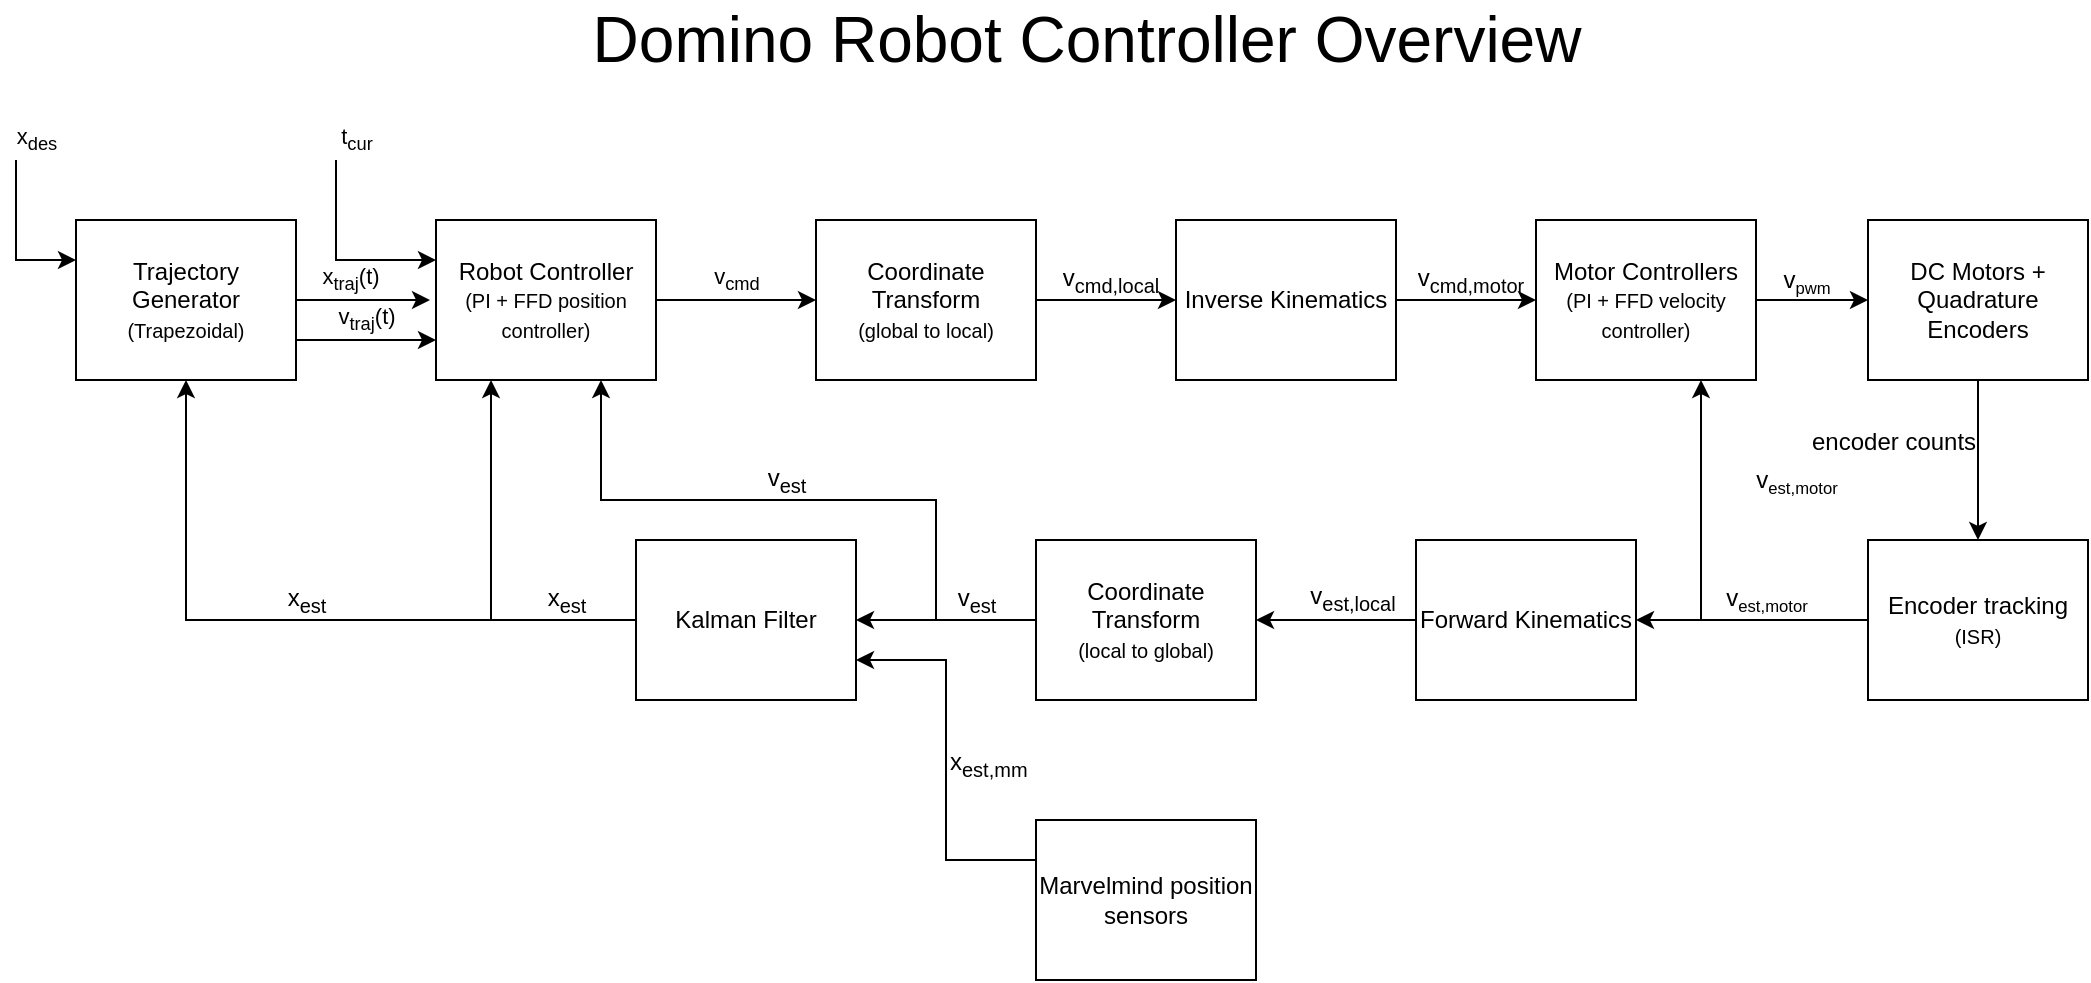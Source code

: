 <mxfile version="12.4.8" type="device"><diagram id="NM_vhxp-IM1YrRFfsY-A" name="Page-1"><mxGraphModel dx="1178" dy="613" grid="1" gridSize="10" guides="1" tooltips="1" connect="1" arrows="1" fold="1" page="1" pageScale="1" pageWidth="1100" pageHeight="850" math="0" shadow="0"><root><mxCell id="0"/><mxCell id="1" parent="0"/><mxCell id="nvtTGI3xQEWpClTkrUfT-3" value="x&lt;sub&gt;traj&lt;/sub&gt;(t)" style="edgeStyle=orthogonalEdgeStyle;rounded=0;orthogonalLoop=1;jettySize=auto;html=1;labelPosition=center;verticalLabelPosition=top;align=center;verticalAlign=bottom;fontColor=#000000;" parent="1" edge="1"><mxGeometry relative="1" as="geometry"><mxPoint x="157" y="320" as="sourcePoint"/><mxPoint x="237" y="320" as="targetPoint"/><mxPoint as="offset"/></mxGeometry></mxCell><mxCell id="nvtTGI3xQEWpClTkrUfT-21" value="v&lt;sub&gt;traj&lt;/sub&gt;(t)" style="edgeStyle=orthogonalEdgeStyle;rounded=0;orthogonalLoop=1;jettySize=auto;html=1;exitX=1;exitY=0.75;exitDx=0;exitDy=0;entryX=0;entryY=0.75;entryDx=0;entryDy=0;labelPosition=center;verticalLabelPosition=top;align=center;verticalAlign=bottom;fontColor=#000000;" parent="1" source="nvtTGI3xQEWpClTkrUfT-1" target="nvtTGI3xQEWpClTkrUfT-2" edge="1"><mxGeometry relative="1" as="geometry"/></mxCell><mxCell id="nvtTGI3xQEWpClTkrUfT-24" value="t&lt;sub&gt;cur&lt;/sub&gt;" style="edgeStyle=orthogonalEdgeStyle;rounded=0;orthogonalLoop=1;jettySize=auto;html=1;entryX=0;entryY=0.25;entryDx=0;entryDy=0;labelPosition=center;verticalLabelPosition=top;align=center;verticalAlign=bottom;fontColor=#000000;" parent="1" target="nvtTGI3xQEWpClTkrUfT-2" edge="1"><mxGeometry x="0.2" y="50" relative="1" as="geometry"><mxPoint x="190" y="250" as="sourcePoint"/><Array as="points"><mxPoint x="190" y="300"/></Array><mxPoint as="offset"/></mxGeometry></mxCell><mxCell id="nvtTGI3xQEWpClTkrUfT-26" value="x&lt;sub&gt;des&lt;/sub&gt;" style="edgeStyle=orthogonalEdgeStyle;rounded=0;orthogonalLoop=1;jettySize=auto;html=1;exitX=0;exitY=0.25;exitDx=0;exitDy=0;startArrow=classic;startFill=1;endArrow=none;endFill=0;labelPosition=center;verticalLabelPosition=top;align=center;verticalAlign=bottom;fontColor=#000000;" parent="1" source="nvtTGI3xQEWpClTkrUfT-1" edge="1"><mxGeometry x="1" y="-10" relative="1" as="geometry"><mxPoint x="30" y="250" as="targetPoint"/><Array as="points"><mxPoint x="30" y="300"/><mxPoint x="30" y="260"/></Array><mxPoint as="offset"/></mxGeometry></mxCell><mxCell id="nvtTGI3xQEWpClTkrUfT-1" value="Trajectory Generator&lt;br style=&quot;font-size: 10px&quot;&gt;&lt;font size=&quot;1&quot;&gt;(Trapezoidal)&lt;/font&gt;" style="rounded=0;whiteSpace=wrap;html=1;fontColor=#000000;" parent="1" vertex="1"><mxGeometry x="60" y="280" width="110" height="80" as="geometry"/></mxCell><mxCell id="nvtTGI3xQEWpClTkrUfT-5" value="v&lt;sub&gt;cmd&lt;/sub&gt;" style="edgeStyle=orthogonalEdgeStyle;rounded=0;orthogonalLoop=1;jettySize=auto;html=1;labelPosition=center;verticalLabelPosition=top;align=center;verticalAlign=bottom;fontColor=#000000;" parent="1" source="nvtTGI3xQEWpClTkrUfT-2" target="nvtTGI3xQEWpClTkrUfT-4" edge="1"><mxGeometry relative="1" as="geometry"/></mxCell><mxCell id="nvtTGI3xQEWpClTkrUfT-2" value="Robot Controller&lt;br style=&quot;font-size: 10px&quot;&gt;&lt;font size=&quot;1&quot;&gt;(PI + FFD position controller)&lt;/font&gt;" style="rounded=0;whiteSpace=wrap;html=1;fontColor=#000000;" parent="1" vertex="1"><mxGeometry x="240" y="280" width="110" height="80" as="geometry"/></mxCell><mxCell id="nvtTGI3xQEWpClTkrUfT-7" value="" style="edgeStyle=orthogonalEdgeStyle;rounded=0;orthogonalLoop=1;jettySize=auto;html=1;fontColor=#000000;" parent="1" source="nvtTGI3xQEWpClTkrUfT-4" target="nvtTGI3xQEWpClTkrUfT-6" edge="1"><mxGeometry relative="1" as="geometry"/></mxCell><mxCell id="nvtTGI3xQEWpClTkrUfT-36" value="v&lt;sub&gt;cmd,local&lt;/sub&gt;" style="text;html=1;align=center;verticalAlign=bottom;resizable=0;points=[];labelBackgroundColor=none;fontColor=#000000;labelPosition=center;verticalLabelPosition=top;" parent="nvtTGI3xQEWpClTkrUfT-7" vertex="1" connectable="0"><mxGeometry x="-0.348" y="1" relative="1" as="geometry"><mxPoint x="13.81" y="1" as="offset"/></mxGeometry></mxCell><mxCell id="nvtTGI3xQEWpClTkrUfT-4" value="Coordinate Transform&lt;br style=&quot;font-size: 10px&quot;&gt;&lt;font size=&quot;1&quot;&gt;(global to local)&lt;/font&gt;" style="rounded=0;whiteSpace=wrap;html=1;fontColor=#000000;" parent="1" vertex="1"><mxGeometry x="430" y="280" width="110" height="80" as="geometry"/></mxCell><mxCell id="nvtTGI3xQEWpClTkrUfT-9" value="" style="edgeStyle=orthogonalEdgeStyle;rounded=0;orthogonalLoop=1;jettySize=auto;html=1;fontColor=#000000;" parent="1" source="nvtTGI3xQEWpClTkrUfT-6" target="nvtTGI3xQEWpClTkrUfT-8" edge="1"><mxGeometry relative="1" as="geometry"/></mxCell><mxCell id="nvtTGI3xQEWpClTkrUfT-37" value="v&lt;sub&gt;cmd,motor&lt;/sub&gt;" style="text;html=1;align=center;verticalAlign=bottom;resizable=0;points=[];labelBackgroundColor=none;fontColor=#000000;labelPosition=center;verticalLabelPosition=top;" parent="nvtTGI3xQEWpClTkrUfT-9" vertex="1" connectable="0"><mxGeometry x="-0.348" y="1" relative="1" as="geometry"><mxPoint x="13.81" y="1" as="offset"/></mxGeometry></mxCell><mxCell id="nvtTGI3xQEWpClTkrUfT-6" value="Inverse Kinematics" style="rounded=0;whiteSpace=wrap;html=1;fontColor=#000000;" parent="1" vertex="1"><mxGeometry x="610" y="280" width="110" height="80" as="geometry"/></mxCell><mxCell id="nvtTGI3xQEWpClTkrUfT-11" value="" style="edgeStyle=orthogonalEdgeStyle;rounded=0;orthogonalLoop=1;jettySize=auto;html=1;fontColor=#000000;" parent="1" source="nvtTGI3xQEWpClTkrUfT-8" target="nvtTGI3xQEWpClTkrUfT-10" edge="1"><mxGeometry relative="1" as="geometry"/></mxCell><mxCell id="nvtTGI3xQEWpClTkrUfT-38" value="v&lt;span style=&quot;font-size: 10px&quot;&gt;&lt;sub&gt;pwm&lt;/sub&gt;&lt;/span&gt;" style="text;html=1;align=center;verticalAlign=bottom;resizable=0;points=[];labelBackgroundColor=none;fontColor=#000000;labelPosition=center;verticalLabelPosition=top;" parent="nvtTGI3xQEWpClTkrUfT-11" vertex="1" connectable="0"><mxGeometry x="-0.121" relative="1" as="geometry"><mxPoint as="offset"/></mxGeometry></mxCell><mxCell id="nvtTGI3xQEWpClTkrUfT-8" value="Motor Controllers&lt;br style=&quot;font-size: 10px&quot;&gt;&lt;font size=&quot;1&quot;&gt;(PI + FFD velocity controller)&lt;/font&gt;" style="rounded=0;whiteSpace=wrap;html=1;fontColor=#000000;" parent="1" vertex="1"><mxGeometry x="790" y="280" width="110" height="80" as="geometry"/></mxCell><mxCell id="nvtTGI3xQEWpClTkrUfT-13" value="" style="edgeStyle=orthogonalEdgeStyle;rounded=0;orthogonalLoop=1;jettySize=auto;html=1;fontColor=#000000;" parent="1" source="nvtTGI3xQEWpClTkrUfT-10" target="nvtTGI3xQEWpClTkrUfT-12" edge="1"><mxGeometry relative="1" as="geometry"/></mxCell><mxCell id="nvtTGI3xQEWpClTkrUfT-51" value="encoder counts" style="text;html=1;align=left;verticalAlign=middle;resizable=0;points=[];labelBackgroundColor=none;fontColor=#000000;labelPosition=right;verticalLabelPosition=middle;" parent="nvtTGI3xQEWpClTkrUfT-13" vertex="1" connectable="0"><mxGeometry x="-0.293" y="2" relative="1" as="geometry"><mxPoint x="-87" y="2" as="offset"/></mxGeometry></mxCell><mxCell id="nvtTGI3xQEWpClTkrUfT-10" value="DC Motors + Quadrature Encoders" style="rounded=0;whiteSpace=wrap;html=1;fontColor=#000000;" parent="1" vertex="1"><mxGeometry x="956" y="280" width="110" height="80" as="geometry"/></mxCell><mxCell id="nvtTGI3xQEWpClTkrUfT-15" value="" style="edgeStyle=orthogonalEdgeStyle;rounded=0;orthogonalLoop=1;jettySize=auto;html=1;fontColor=#000000;" parent="1" source="nvtTGI3xQEWpClTkrUfT-12" target="nvtTGI3xQEWpClTkrUfT-14" edge="1"><mxGeometry relative="1" as="geometry"/></mxCell><mxCell id="nvtTGI3xQEWpClTkrUfT-39" value="v&lt;span style=&quot;font-size: 10px&quot;&gt;&lt;sub&gt;est,motor&lt;/sub&gt;&lt;/span&gt;" style="text;html=1;align=center;verticalAlign=bottom;resizable=0;points=[];labelBackgroundColor=none;fontColor=#000000;labelPosition=center;verticalLabelPosition=top;" parent="nvtTGI3xQEWpClTkrUfT-15" vertex="1" connectable="0"><mxGeometry x="-0.117" y="-1" relative="1" as="geometry"><mxPoint as="offset"/></mxGeometry></mxCell><mxCell id="nvtTGI3xQEWpClTkrUfT-40" style="edgeStyle=orthogonalEdgeStyle;rounded=0;orthogonalLoop=1;jettySize=auto;html=1;exitX=0;exitY=0.5;exitDx=0;exitDy=0;entryX=0.75;entryY=1;entryDx=0;entryDy=0;startArrow=none;startFill=0;endArrow=classic;endFill=1;fontColor=#000000;" parent="1" source="nvtTGI3xQEWpClTkrUfT-12" target="nvtTGI3xQEWpClTkrUfT-8" edge="1"><mxGeometry relative="1" as="geometry"/></mxCell><mxCell id="nvtTGI3xQEWpClTkrUfT-12" value="Encoder tracking&lt;br&gt;&lt;font style=&quot;font-size: 10px&quot;&gt;(ISR)&lt;/font&gt;" style="rounded=0;whiteSpace=wrap;html=1;fontColor=#000000;" parent="1" vertex="1"><mxGeometry x="956" y="440" width="110" height="80" as="geometry"/></mxCell><mxCell id="nvtTGI3xQEWpClTkrUfT-17" value="" style="edgeStyle=orthogonalEdgeStyle;rounded=0;orthogonalLoop=1;jettySize=auto;html=1;fontColor=#000000;" parent="1" source="nvtTGI3xQEWpClTkrUfT-14" target="nvtTGI3xQEWpClTkrUfT-16" edge="1"><mxGeometry relative="1" as="geometry"/></mxCell><mxCell id="nvtTGI3xQEWpClTkrUfT-41" value="v&lt;sub&gt;est,local&lt;/sub&gt;" style="text;html=1;align=center;verticalAlign=bottom;resizable=0;points=[];labelBackgroundColor=none;fontColor=#000000;labelPosition=center;verticalLabelPosition=top;" parent="nvtTGI3xQEWpClTkrUfT-17" vertex="1" connectable="0"><mxGeometry x="-0.2" y="-1" relative="1" as="geometry"><mxPoint as="offset"/></mxGeometry></mxCell><mxCell id="nvtTGI3xQEWpClTkrUfT-14" value="Forward Kinematics" style="rounded=0;whiteSpace=wrap;html=1;fontColor=#000000;" parent="1" vertex="1"><mxGeometry x="730" y="440" width="110" height="80" as="geometry"/></mxCell><mxCell id="nvtTGI3xQEWpClTkrUfT-19" value="" style="edgeStyle=orthogonalEdgeStyle;rounded=0;orthogonalLoop=1;jettySize=auto;html=1;fontColor=#000000;" parent="1" source="nvtTGI3xQEWpClTkrUfT-16" target="nvtTGI3xQEWpClTkrUfT-18" edge="1"><mxGeometry relative="1" as="geometry"/></mxCell><mxCell id="nvtTGI3xQEWpClTkrUfT-43" value="v&lt;sub&gt;est&lt;/sub&gt;" style="text;html=1;align=center;verticalAlign=bottom;resizable=0;points=[];labelBackgroundColor=none;fontColor=#000000;labelPosition=center;verticalLabelPosition=top;" parent="nvtTGI3xQEWpClTkrUfT-19" vertex="1" connectable="0"><mxGeometry x="-0.167" relative="1" as="geometry"><mxPoint x="7.62" as="offset"/></mxGeometry></mxCell><mxCell id="nvtTGI3xQEWpClTkrUfT-48" style="edgeStyle=orthogonalEdgeStyle;rounded=0;orthogonalLoop=1;jettySize=auto;html=1;exitX=0;exitY=0.5;exitDx=0;exitDy=0;entryX=0.75;entryY=1;entryDx=0;entryDy=0;startArrow=none;startFill=0;endArrow=classic;endFill=1;fontColor=#000000;" parent="1" source="nvtTGI3xQEWpClTkrUfT-16" target="nvtTGI3xQEWpClTkrUfT-2" edge="1"><mxGeometry relative="1" as="geometry"><Array as="points"><mxPoint x="490" y="480"/><mxPoint x="490" y="420"/><mxPoint x="322" y="420"/></Array></mxGeometry></mxCell><mxCell id="nvtTGI3xQEWpClTkrUfT-16" value="Coordinate Transform&lt;br style=&quot;font-size: 10px&quot;&gt;&lt;font size=&quot;1&quot;&gt;(local to global)&lt;/font&gt;" style="rounded=0;whiteSpace=wrap;html=1;fontColor=#000000;" parent="1" vertex="1"><mxGeometry x="540" y="440" width="110" height="80" as="geometry"/></mxCell><mxCell id="nvtTGI3xQEWpClTkrUfT-28" style="edgeStyle=orthogonalEdgeStyle;rounded=0;orthogonalLoop=1;jettySize=auto;html=1;exitX=0;exitY=0.5;exitDx=0;exitDy=0;entryX=0.5;entryY=1;entryDx=0;entryDy=0;startArrow=none;startFill=0;endArrow=classic;endFill=1;fontColor=#000000;" parent="1" source="nvtTGI3xQEWpClTkrUfT-18" target="nvtTGI3xQEWpClTkrUfT-1" edge="1"><mxGeometry relative="1" as="geometry"/></mxCell><mxCell id="nvtTGI3xQEWpClTkrUfT-30" style="edgeStyle=orthogonalEdgeStyle;rounded=0;orthogonalLoop=1;jettySize=auto;html=1;exitX=0;exitY=0.5;exitDx=0;exitDy=0;entryX=0.25;entryY=1;entryDx=0;entryDy=0;startArrow=none;startFill=0;endArrow=classic;endFill=1;labelPosition=center;verticalLabelPosition=top;align=center;verticalAlign=bottom;fontColor=#000000;" parent="1" source="nvtTGI3xQEWpClTkrUfT-18" target="nvtTGI3xQEWpClTkrUfT-2" edge="1"><mxGeometry relative="1" as="geometry"/></mxCell><mxCell id="nvtTGI3xQEWpClTkrUfT-18" value="Kalman Filter" style="rounded=0;whiteSpace=wrap;html=1;fontColor=#000000;" parent="1" vertex="1"><mxGeometry x="340" y="440" width="110" height="80" as="geometry"/></mxCell><mxCell id="nvtTGI3xQEWpClTkrUfT-46" style="edgeStyle=orthogonalEdgeStyle;rounded=0;orthogonalLoop=1;jettySize=auto;html=1;exitX=0;exitY=0.25;exitDx=0;exitDy=0;entryX=1;entryY=0.75;entryDx=0;entryDy=0;startArrow=none;startFill=0;endArrow=classic;endFill=1;fontColor=#000000;" parent="1" source="nvtTGI3xQEWpClTkrUfT-44" target="nvtTGI3xQEWpClTkrUfT-18" edge="1"><mxGeometry relative="1" as="geometry"/></mxCell><mxCell id="nvtTGI3xQEWpClTkrUfT-47" value="x&lt;sub&gt;est,mm&lt;/sub&gt;" style="text;html=1;align=left;verticalAlign=middle;resizable=0;points=[];labelBackgroundColor=none;fontColor=#000000;labelPosition=right;verticalLabelPosition=middle;" parent="nvtTGI3xQEWpClTkrUfT-46" vertex="1" connectable="0"><mxGeometry x="-0.171" relative="1" as="geometry"><mxPoint y="-14.24" as="offset"/></mxGeometry></mxCell><mxCell id="nvtTGI3xQEWpClTkrUfT-44" value="Marvelmind position sensors" style="rounded=0;whiteSpace=wrap;html=1;fontColor=#000000;" parent="1" vertex="1"><mxGeometry x="540" y="580" width="110" height="80" as="geometry"/></mxCell><mxCell id="nvtTGI3xQEWpClTkrUfT-35" value="x&lt;sub&gt;est&lt;/sub&gt;" style="text;html=1;align=center;verticalAlign=middle;resizable=0;points=[];autosize=1;fontColor=#000000;" parent="1" vertex="1"><mxGeometry x="290" y="460" width="30" height="20" as="geometry"/></mxCell><mxCell id="nvtTGI3xQEWpClTkrUfT-49" value="x&lt;sub&gt;est&lt;/sub&gt;" style="text;html=1;align=center;verticalAlign=middle;resizable=0;points=[];autosize=1;fontColor=#000000;" parent="1" vertex="1"><mxGeometry x="160" y="460" width="30" height="20" as="geometry"/></mxCell><mxCell id="nvtTGI3xQEWpClTkrUfT-50" value="v&lt;sub&gt;est&lt;/sub&gt;" style="text;html=1;align=center;verticalAlign=bottom;resizable=0;points=[];labelBackgroundColor=none;fontColor=#000000;labelPosition=center;verticalLabelPosition=top;" parent="1" vertex="1" connectable="0"><mxGeometry x="415.002" y="420" as="geometry"><mxPoint as="offset"/></mxGeometry></mxCell><mxCell id="nvtTGI3xQEWpClTkrUfT-52" value="v&lt;span style=&quot;font-size: 10px&quot;&gt;&lt;sub&gt;est,motor&lt;/sub&gt;&lt;/span&gt;" style="text;html=1;align=center;verticalAlign=bottom;resizable=0;points=[];labelBackgroundColor=none;fontColor=#000000;labelPosition=center;verticalLabelPosition=top;" parent="1" vertex="1" connectable="0"><mxGeometry x="920.003" y="420" as="geometry"><mxPoint as="offset"/></mxGeometry></mxCell><mxCell id="nvtTGI3xQEWpClTkrUfT-53" value="Domino Robot Controller Overview" style="text;html=1;align=center;verticalAlign=middle;resizable=0;points=[];autosize=1;fontColor=#000000;fontSize=32;" parent="1" vertex="1"><mxGeometry x="310" y="170" width="510" height="40" as="geometry"/></mxCell></root></mxGraphModel></diagram></mxfile>